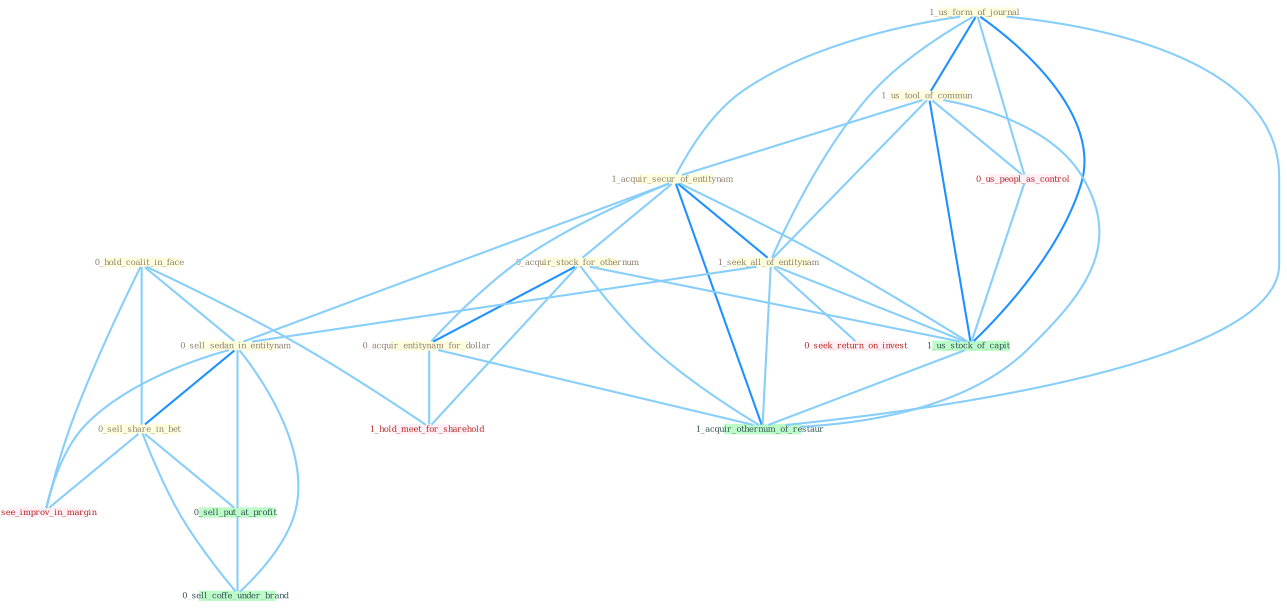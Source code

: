 Graph G{ 
    node
    [shape=polygon,style=filled,width=.5,height=.06,color="#BDFCC9",fixedsize=true,fontsize=4,
    fontcolor="#2f4f4f"];
    {node
    [color="#ffffe0", fontcolor="#8b7d6b"] "1_us_form_of_journal " "1_us_tool_of_commun " "1_acquir_secur_of_entitynam " "0_hold_coalit_in_face " "0_acquir_stock_for_othernum " "0_acquir_entitynam_for_dollar " "1_seek_all_of_entitynam " "0_sell_sedan_in_entitynam " "0_sell_share_in_bet "}
{node [color="#fff0f5", fontcolor="#b22222"] "0_us_peopl_as_control " "0_seek_return_on_invest " "1_see_improv_in_margin " "1_hold_meet_for_sharehold "}
edge [color="#B0E2FF"];

	"1_us_form_of_journal " -- "1_us_tool_of_commun " [w="2", color="#1e90ff" , len=0.8];
	"1_us_form_of_journal " -- "1_acquir_secur_of_entitynam " [w="1", color="#87cefa" ];
	"1_us_form_of_journal " -- "1_seek_all_of_entitynam " [w="1", color="#87cefa" ];
	"1_us_form_of_journal " -- "0_us_peopl_as_control " [w="1", color="#87cefa" ];
	"1_us_form_of_journal " -- "1_us_stock_of_capit " [w="2", color="#1e90ff" , len=0.8];
	"1_us_form_of_journal " -- "1_acquir_othernum_of_restaur " [w="1", color="#87cefa" ];
	"1_us_tool_of_commun " -- "1_acquir_secur_of_entitynam " [w="1", color="#87cefa" ];
	"1_us_tool_of_commun " -- "1_seek_all_of_entitynam " [w="1", color="#87cefa" ];
	"1_us_tool_of_commun " -- "0_us_peopl_as_control " [w="1", color="#87cefa" ];
	"1_us_tool_of_commun " -- "1_us_stock_of_capit " [w="2", color="#1e90ff" , len=0.8];
	"1_us_tool_of_commun " -- "1_acquir_othernum_of_restaur " [w="1", color="#87cefa" ];
	"1_acquir_secur_of_entitynam " -- "0_acquir_stock_for_othernum " [w="1", color="#87cefa" ];
	"1_acquir_secur_of_entitynam " -- "0_acquir_entitynam_for_dollar " [w="1", color="#87cefa" ];
	"1_acquir_secur_of_entitynam " -- "1_seek_all_of_entitynam " [w="2", color="#1e90ff" , len=0.8];
	"1_acquir_secur_of_entitynam " -- "0_sell_sedan_in_entitynam " [w="1", color="#87cefa" ];
	"1_acquir_secur_of_entitynam " -- "1_us_stock_of_capit " [w="1", color="#87cefa" ];
	"1_acquir_secur_of_entitynam " -- "1_acquir_othernum_of_restaur " [w="2", color="#1e90ff" , len=0.8];
	"0_hold_coalit_in_face " -- "0_sell_sedan_in_entitynam " [w="1", color="#87cefa" ];
	"0_hold_coalit_in_face " -- "0_sell_share_in_bet " [w="1", color="#87cefa" ];
	"0_hold_coalit_in_face " -- "1_see_improv_in_margin " [w="1", color="#87cefa" ];
	"0_hold_coalit_in_face " -- "1_hold_meet_for_sharehold " [w="1", color="#87cefa" ];
	"0_acquir_stock_for_othernum " -- "0_acquir_entitynam_for_dollar " [w="2", color="#1e90ff" , len=0.8];
	"0_acquir_stock_for_othernum " -- "1_us_stock_of_capit " [w="1", color="#87cefa" ];
	"0_acquir_stock_for_othernum " -- "1_hold_meet_for_sharehold " [w="1", color="#87cefa" ];
	"0_acquir_stock_for_othernum " -- "1_acquir_othernum_of_restaur " [w="1", color="#87cefa" ];
	"0_acquir_entitynam_for_dollar " -- "1_hold_meet_for_sharehold " [w="1", color="#87cefa" ];
	"0_acquir_entitynam_for_dollar " -- "1_acquir_othernum_of_restaur " [w="1", color="#87cefa" ];
	"1_seek_all_of_entitynam " -- "0_sell_sedan_in_entitynam " [w="1", color="#87cefa" ];
	"1_seek_all_of_entitynam " -- "0_seek_return_on_invest " [w="1", color="#87cefa" ];
	"1_seek_all_of_entitynam " -- "1_us_stock_of_capit " [w="1", color="#87cefa" ];
	"1_seek_all_of_entitynam " -- "1_acquir_othernum_of_restaur " [w="1", color="#87cefa" ];
	"0_sell_sedan_in_entitynam " -- "0_sell_share_in_bet " [w="2", color="#1e90ff" , len=0.8];
	"0_sell_sedan_in_entitynam " -- "0_sell_put_at_profit " [w="1", color="#87cefa" ];
	"0_sell_sedan_in_entitynam " -- "1_see_improv_in_margin " [w="1", color="#87cefa" ];
	"0_sell_sedan_in_entitynam " -- "0_sell_coffe_under_brand " [w="1", color="#87cefa" ];
	"0_sell_share_in_bet " -- "0_sell_put_at_profit " [w="1", color="#87cefa" ];
	"0_sell_share_in_bet " -- "1_see_improv_in_margin " [w="1", color="#87cefa" ];
	"0_sell_share_in_bet " -- "0_sell_coffe_under_brand " [w="1", color="#87cefa" ];
	"0_us_peopl_as_control " -- "1_us_stock_of_capit " [w="1", color="#87cefa" ];
	"0_sell_put_at_profit " -- "0_sell_coffe_under_brand " [w="1", color="#87cefa" ];
	"1_us_stock_of_capit " -- "1_acquir_othernum_of_restaur " [w="1", color="#87cefa" ];
}
